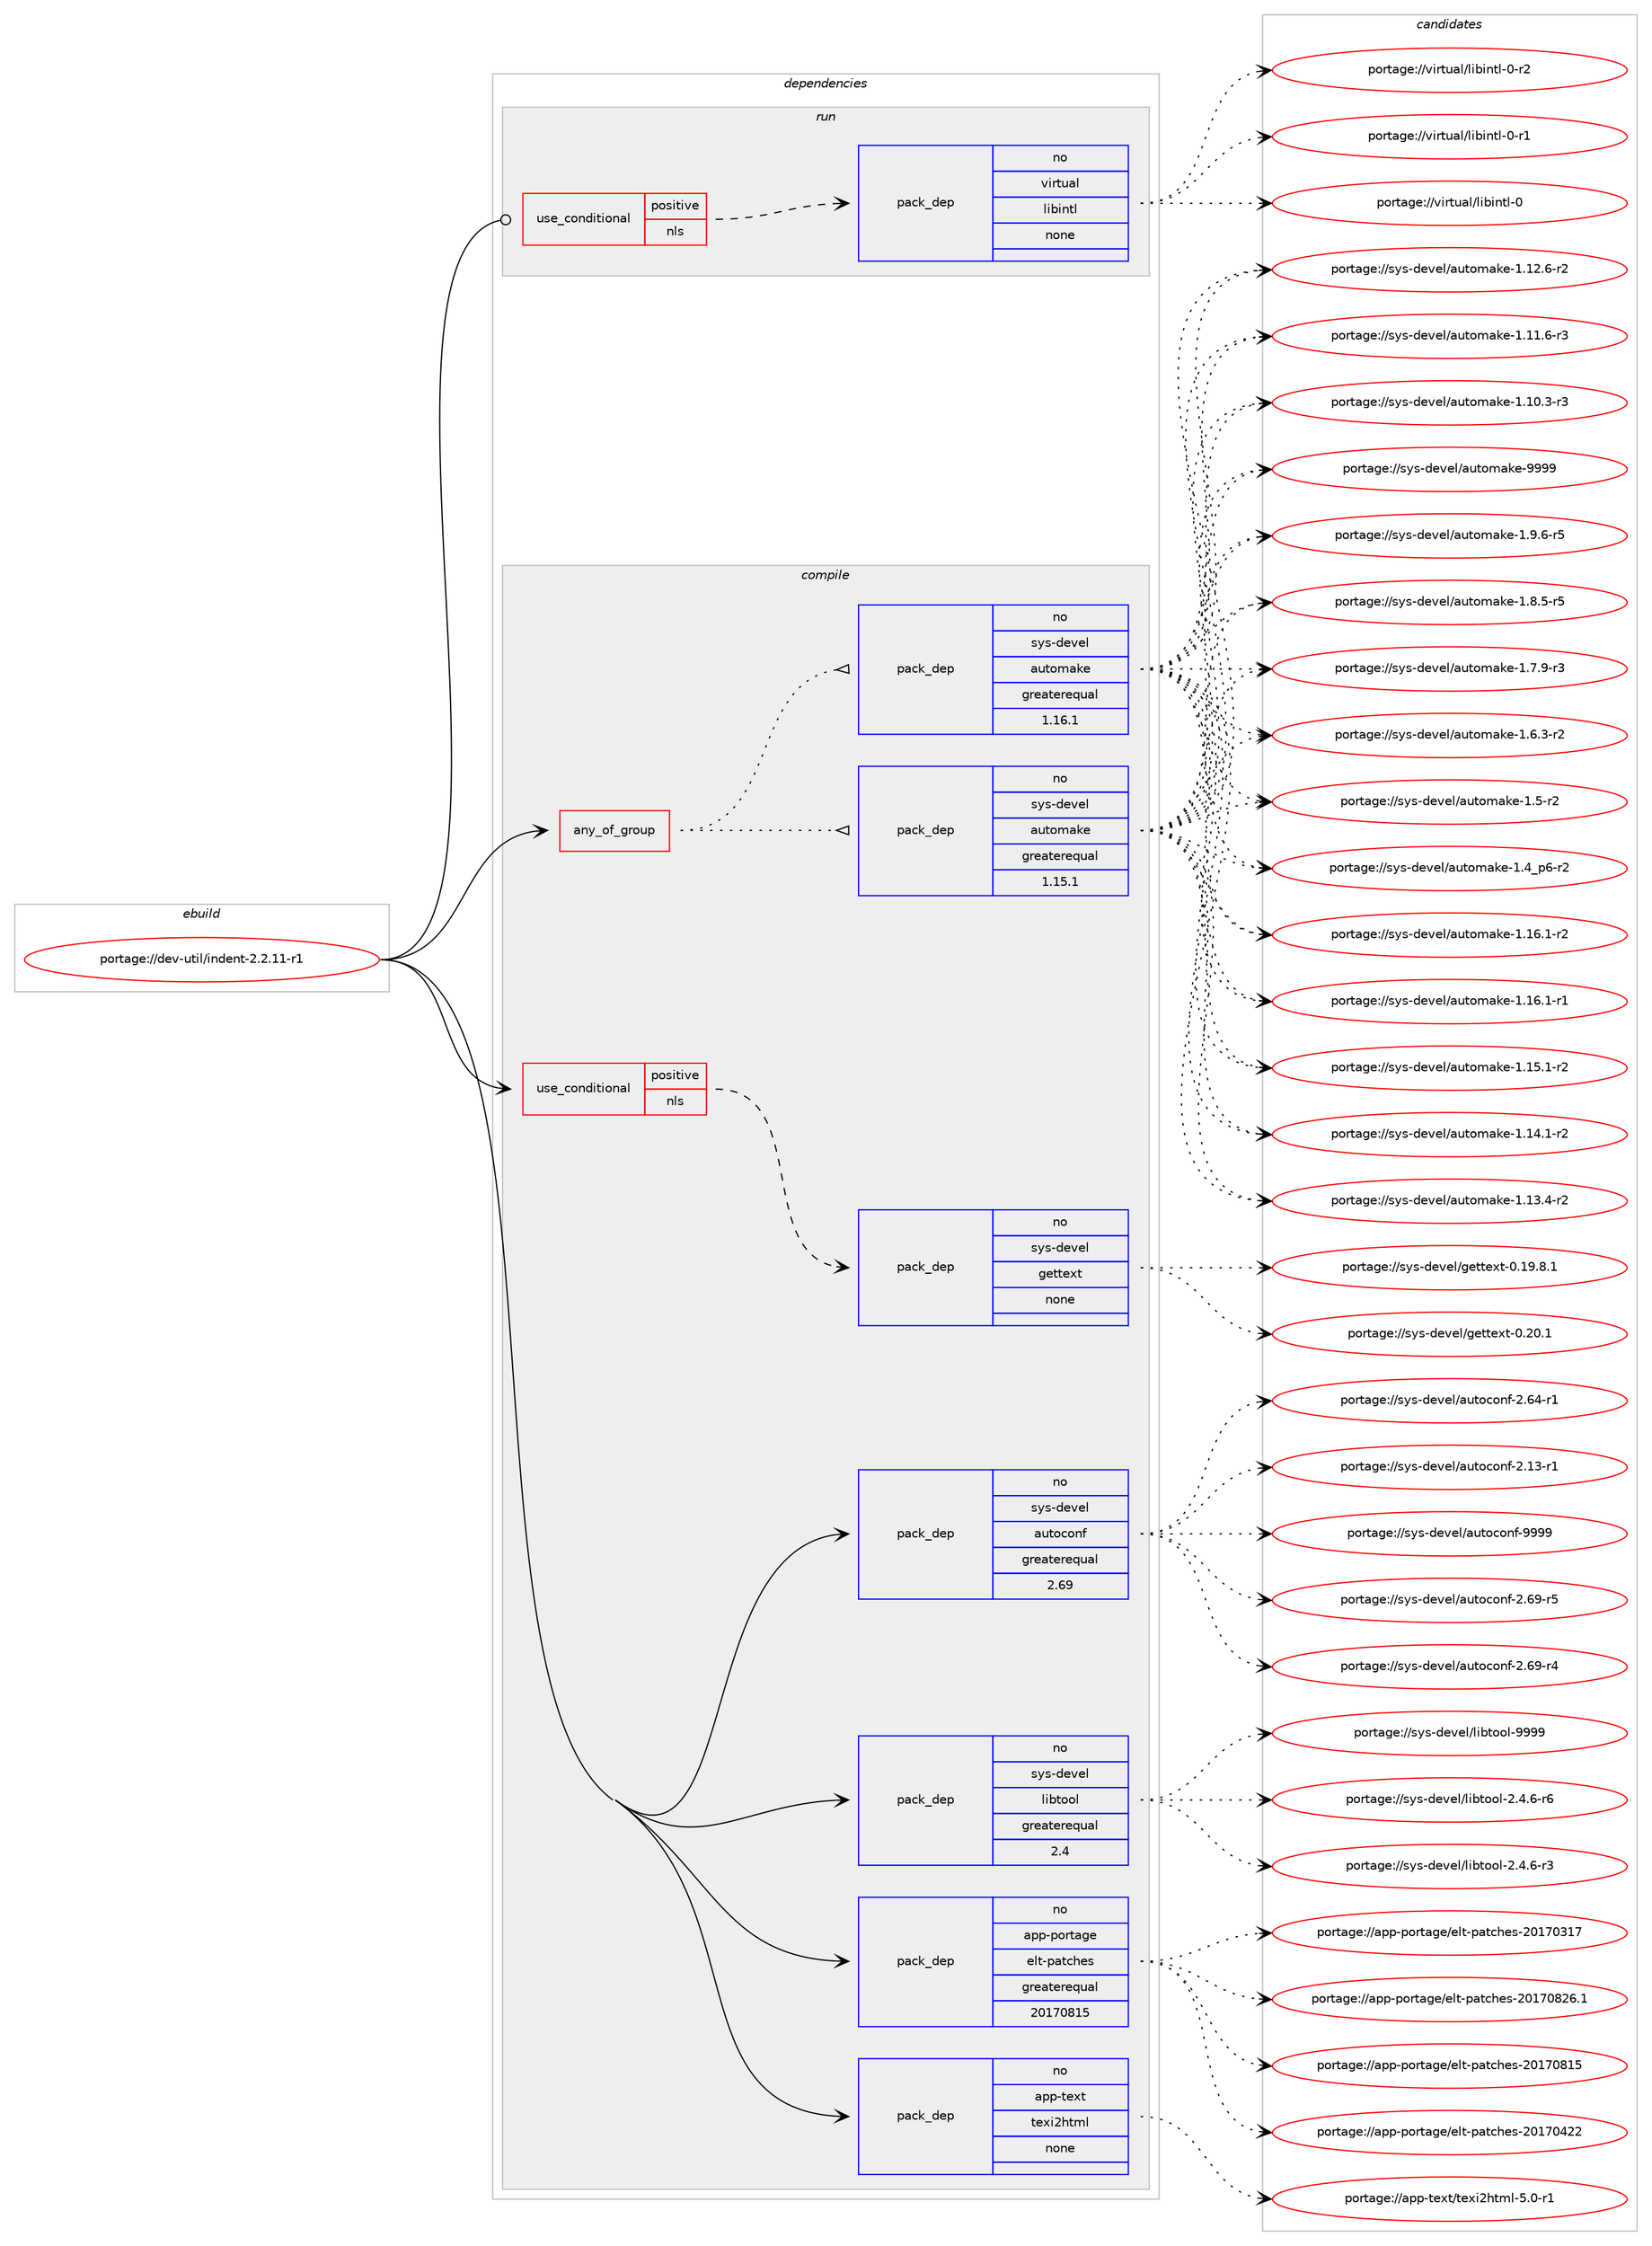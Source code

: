digraph prolog {

# *************
# Graph options
# *************

newrank=true;
concentrate=true;
compound=true;
graph [rankdir=LR,fontname=Helvetica,fontsize=10,ranksep=1.5];#, ranksep=2.5, nodesep=0.2];
edge  [arrowhead=vee];
node  [fontname=Helvetica,fontsize=10];

# **********
# The ebuild
# **********

subgraph cluster_leftcol {
color=gray;
rank=same;
label=<<i>ebuild</i>>;
id [label="portage://dev-util/indent-2.2.11-r1", color=red, width=4, href="../dev-util/indent-2.2.11-r1.svg"];
}

# ****************
# The dependencies
# ****************

subgraph cluster_midcol {
color=gray;
label=<<i>dependencies</i>>;
subgraph cluster_compile {
fillcolor="#eeeeee";
style=filled;
label=<<i>compile</i>>;
subgraph any4419 {
dependency300686 [label=<<TABLE BORDER="0" CELLBORDER="1" CELLSPACING="0" CELLPADDING="4"><TR><TD CELLPADDING="10">any_of_group</TD></TR></TABLE>>, shape=none, color=red];subgraph pack233771 {
dependency300687 [label=<<TABLE BORDER="0" CELLBORDER="1" CELLSPACING="0" CELLPADDING="4" WIDTH="220"><TR><TD ROWSPAN="6" CELLPADDING="30">pack_dep</TD></TR><TR><TD WIDTH="110">no</TD></TR><TR><TD>sys-devel</TD></TR><TR><TD>automake</TD></TR><TR><TD>greaterequal</TD></TR><TR><TD>1.16.1</TD></TR></TABLE>>, shape=none, color=blue];
}
dependency300686:e -> dependency300687:w [weight=20,style="dotted",arrowhead="oinv"];
subgraph pack233772 {
dependency300688 [label=<<TABLE BORDER="0" CELLBORDER="1" CELLSPACING="0" CELLPADDING="4" WIDTH="220"><TR><TD ROWSPAN="6" CELLPADDING="30">pack_dep</TD></TR><TR><TD WIDTH="110">no</TD></TR><TR><TD>sys-devel</TD></TR><TR><TD>automake</TD></TR><TR><TD>greaterequal</TD></TR><TR><TD>1.15.1</TD></TR></TABLE>>, shape=none, color=blue];
}
dependency300686:e -> dependency300688:w [weight=20,style="dotted",arrowhead="oinv"];
}
id:e -> dependency300686:w [weight=20,style="solid",arrowhead="vee"];
subgraph cond62293 {
dependency300689 [label=<<TABLE BORDER="0" CELLBORDER="1" CELLSPACING="0" CELLPADDING="4"><TR><TD ROWSPAN="3" CELLPADDING="10">use_conditional</TD></TR><TR><TD>positive</TD></TR><TR><TD>nls</TD></TR></TABLE>>, shape=none, color=red];
subgraph pack233773 {
dependency300690 [label=<<TABLE BORDER="0" CELLBORDER="1" CELLSPACING="0" CELLPADDING="4" WIDTH="220"><TR><TD ROWSPAN="6" CELLPADDING="30">pack_dep</TD></TR><TR><TD WIDTH="110">no</TD></TR><TR><TD>sys-devel</TD></TR><TR><TD>gettext</TD></TR><TR><TD>none</TD></TR><TR><TD></TD></TR></TABLE>>, shape=none, color=blue];
}
dependency300689:e -> dependency300690:w [weight=20,style="dashed",arrowhead="vee"];
}
id:e -> dependency300689:w [weight=20,style="solid",arrowhead="vee"];
subgraph pack233774 {
dependency300691 [label=<<TABLE BORDER="0" CELLBORDER="1" CELLSPACING="0" CELLPADDING="4" WIDTH="220"><TR><TD ROWSPAN="6" CELLPADDING="30">pack_dep</TD></TR><TR><TD WIDTH="110">no</TD></TR><TR><TD>app-portage</TD></TR><TR><TD>elt-patches</TD></TR><TR><TD>greaterequal</TD></TR><TR><TD>20170815</TD></TR></TABLE>>, shape=none, color=blue];
}
id:e -> dependency300691:w [weight=20,style="solid",arrowhead="vee"];
subgraph pack233775 {
dependency300692 [label=<<TABLE BORDER="0" CELLBORDER="1" CELLSPACING="0" CELLPADDING="4" WIDTH="220"><TR><TD ROWSPAN="6" CELLPADDING="30">pack_dep</TD></TR><TR><TD WIDTH="110">no</TD></TR><TR><TD>app-text</TD></TR><TR><TD>texi2html</TD></TR><TR><TD>none</TD></TR><TR><TD></TD></TR></TABLE>>, shape=none, color=blue];
}
id:e -> dependency300692:w [weight=20,style="solid",arrowhead="vee"];
subgraph pack233776 {
dependency300693 [label=<<TABLE BORDER="0" CELLBORDER="1" CELLSPACING="0" CELLPADDING="4" WIDTH="220"><TR><TD ROWSPAN="6" CELLPADDING="30">pack_dep</TD></TR><TR><TD WIDTH="110">no</TD></TR><TR><TD>sys-devel</TD></TR><TR><TD>autoconf</TD></TR><TR><TD>greaterequal</TD></TR><TR><TD>2.69</TD></TR></TABLE>>, shape=none, color=blue];
}
id:e -> dependency300693:w [weight=20,style="solid",arrowhead="vee"];
subgraph pack233777 {
dependency300694 [label=<<TABLE BORDER="0" CELLBORDER="1" CELLSPACING="0" CELLPADDING="4" WIDTH="220"><TR><TD ROWSPAN="6" CELLPADDING="30">pack_dep</TD></TR><TR><TD WIDTH="110">no</TD></TR><TR><TD>sys-devel</TD></TR><TR><TD>libtool</TD></TR><TR><TD>greaterequal</TD></TR><TR><TD>2.4</TD></TR></TABLE>>, shape=none, color=blue];
}
id:e -> dependency300694:w [weight=20,style="solid",arrowhead="vee"];
}
subgraph cluster_compileandrun {
fillcolor="#eeeeee";
style=filled;
label=<<i>compile and run</i>>;
}
subgraph cluster_run {
fillcolor="#eeeeee";
style=filled;
label=<<i>run</i>>;
subgraph cond62294 {
dependency300695 [label=<<TABLE BORDER="0" CELLBORDER="1" CELLSPACING="0" CELLPADDING="4"><TR><TD ROWSPAN="3" CELLPADDING="10">use_conditional</TD></TR><TR><TD>positive</TD></TR><TR><TD>nls</TD></TR></TABLE>>, shape=none, color=red];
subgraph pack233778 {
dependency300696 [label=<<TABLE BORDER="0" CELLBORDER="1" CELLSPACING="0" CELLPADDING="4" WIDTH="220"><TR><TD ROWSPAN="6" CELLPADDING="30">pack_dep</TD></TR><TR><TD WIDTH="110">no</TD></TR><TR><TD>virtual</TD></TR><TR><TD>libintl</TD></TR><TR><TD>none</TD></TR><TR><TD></TD></TR></TABLE>>, shape=none, color=blue];
}
dependency300695:e -> dependency300696:w [weight=20,style="dashed",arrowhead="vee"];
}
id:e -> dependency300695:w [weight=20,style="solid",arrowhead="odot"];
}
}

# **************
# The candidates
# **************

subgraph cluster_choices {
rank=same;
color=gray;
label=<<i>candidates</i>>;

subgraph choice233771 {
color=black;
nodesep=1;
choice115121115451001011181011084797117116111109971071014557575757 [label="portage://sys-devel/automake-9999", color=red, width=4,href="../sys-devel/automake-9999.svg"];
choice115121115451001011181011084797117116111109971071014549465746544511453 [label="portage://sys-devel/automake-1.9.6-r5", color=red, width=4,href="../sys-devel/automake-1.9.6-r5.svg"];
choice115121115451001011181011084797117116111109971071014549465646534511453 [label="portage://sys-devel/automake-1.8.5-r5", color=red, width=4,href="../sys-devel/automake-1.8.5-r5.svg"];
choice115121115451001011181011084797117116111109971071014549465546574511451 [label="portage://sys-devel/automake-1.7.9-r3", color=red, width=4,href="../sys-devel/automake-1.7.9-r3.svg"];
choice115121115451001011181011084797117116111109971071014549465446514511450 [label="portage://sys-devel/automake-1.6.3-r2", color=red, width=4,href="../sys-devel/automake-1.6.3-r2.svg"];
choice11512111545100101118101108479711711611110997107101454946534511450 [label="portage://sys-devel/automake-1.5-r2", color=red, width=4,href="../sys-devel/automake-1.5-r2.svg"];
choice115121115451001011181011084797117116111109971071014549465295112544511450 [label="portage://sys-devel/automake-1.4_p6-r2", color=red, width=4,href="../sys-devel/automake-1.4_p6-r2.svg"];
choice11512111545100101118101108479711711611110997107101454946495446494511450 [label="portage://sys-devel/automake-1.16.1-r2", color=red, width=4,href="../sys-devel/automake-1.16.1-r2.svg"];
choice11512111545100101118101108479711711611110997107101454946495446494511449 [label="portage://sys-devel/automake-1.16.1-r1", color=red, width=4,href="../sys-devel/automake-1.16.1-r1.svg"];
choice11512111545100101118101108479711711611110997107101454946495346494511450 [label="portage://sys-devel/automake-1.15.1-r2", color=red, width=4,href="../sys-devel/automake-1.15.1-r2.svg"];
choice11512111545100101118101108479711711611110997107101454946495246494511450 [label="portage://sys-devel/automake-1.14.1-r2", color=red, width=4,href="../sys-devel/automake-1.14.1-r2.svg"];
choice11512111545100101118101108479711711611110997107101454946495146524511450 [label="portage://sys-devel/automake-1.13.4-r2", color=red, width=4,href="../sys-devel/automake-1.13.4-r2.svg"];
choice11512111545100101118101108479711711611110997107101454946495046544511450 [label="portage://sys-devel/automake-1.12.6-r2", color=red, width=4,href="../sys-devel/automake-1.12.6-r2.svg"];
choice11512111545100101118101108479711711611110997107101454946494946544511451 [label="portage://sys-devel/automake-1.11.6-r3", color=red, width=4,href="../sys-devel/automake-1.11.6-r3.svg"];
choice11512111545100101118101108479711711611110997107101454946494846514511451 [label="portage://sys-devel/automake-1.10.3-r3", color=red, width=4,href="../sys-devel/automake-1.10.3-r3.svg"];
dependency300687:e -> choice115121115451001011181011084797117116111109971071014557575757:w [style=dotted,weight="100"];
dependency300687:e -> choice115121115451001011181011084797117116111109971071014549465746544511453:w [style=dotted,weight="100"];
dependency300687:e -> choice115121115451001011181011084797117116111109971071014549465646534511453:w [style=dotted,weight="100"];
dependency300687:e -> choice115121115451001011181011084797117116111109971071014549465546574511451:w [style=dotted,weight="100"];
dependency300687:e -> choice115121115451001011181011084797117116111109971071014549465446514511450:w [style=dotted,weight="100"];
dependency300687:e -> choice11512111545100101118101108479711711611110997107101454946534511450:w [style=dotted,weight="100"];
dependency300687:e -> choice115121115451001011181011084797117116111109971071014549465295112544511450:w [style=dotted,weight="100"];
dependency300687:e -> choice11512111545100101118101108479711711611110997107101454946495446494511450:w [style=dotted,weight="100"];
dependency300687:e -> choice11512111545100101118101108479711711611110997107101454946495446494511449:w [style=dotted,weight="100"];
dependency300687:e -> choice11512111545100101118101108479711711611110997107101454946495346494511450:w [style=dotted,weight="100"];
dependency300687:e -> choice11512111545100101118101108479711711611110997107101454946495246494511450:w [style=dotted,weight="100"];
dependency300687:e -> choice11512111545100101118101108479711711611110997107101454946495146524511450:w [style=dotted,weight="100"];
dependency300687:e -> choice11512111545100101118101108479711711611110997107101454946495046544511450:w [style=dotted,weight="100"];
dependency300687:e -> choice11512111545100101118101108479711711611110997107101454946494946544511451:w [style=dotted,weight="100"];
dependency300687:e -> choice11512111545100101118101108479711711611110997107101454946494846514511451:w [style=dotted,weight="100"];
}
subgraph choice233772 {
color=black;
nodesep=1;
choice115121115451001011181011084797117116111109971071014557575757 [label="portage://sys-devel/automake-9999", color=red, width=4,href="../sys-devel/automake-9999.svg"];
choice115121115451001011181011084797117116111109971071014549465746544511453 [label="portage://sys-devel/automake-1.9.6-r5", color=red, width=4,href="../sys-devel/automake-1.9.6-r5.svg"];
choice115121115451001011181011084797117116111109971071014549465646534511453 [label="portage://sys-devel/automake-1.8.5-r5", color=red, width=4,href="../sys-devel/automake-1.8.5-r5.svg"];
choice115121115451001011181011084797117116111109971071014549465546574511451 [label="portage://sys-devel/automake-1.7.9-r3", color=red, width=4,href="../sys-devel/automake-1.7.9-r3.svg"];
choice115121115451001011181011084797117116111109971071014549465446514511450 [label="portage://sys-devel/automake-1.6.3-r2", color=red, width=4,href="../sys-devel/automake-1.6.3-r2.svg"];
choice11512111545100101118101108479711711611110997107101454946534511450 [label="portage://sys-devel/automake-1.5-r2", color=red, width=4,href="../sys-devel/automake-1.5-r2.svg"];
choice115121115451001011181011084797117116111109971071014549465295112544511450 [label="portage://sys-devel/automake-1.4_p6-r2", color=red, width=4,href="../sys-devel/automake-1.4_p6-r2.svg"];
choice11512111545100101118101108479711711611110997107101454946495446494511450 [label="portage://sys-devel/automake-1.16.1-r2", color=red, width=4,href="../sys-devel/automake-1.16.1-r2.svg"];
choice11512111545100101118101108479711711611110997107101454946495446494511449 [label="portage://sys-devel/automake-1.16.1-r1", color=red, width=4,href="../sys-devel/automake-1.16.1-r1.svg"];
choice11512111545100101118101108479711711611110997107101454946495346494511450 [label="portage://sys-devel/automake-1.15.1-r2", color=red, width=4,href="../sys-devel/automake-1.15.1-r2.svg"];
choice11512111545100101118101108479711711611110997107101454946495246494511450 [label="portage://sys-devel/automake-1.14.1-r2", color=red, width=4,href="../sys-devel/automake-1.14.1-r2.svg"];
choice11512111545100101118101108479711711611110997107101454946495146524511450 [label="portage://sys-devel/automake-1.13.4-r2", color=red, width=4,href="../sys-devel/automake-1.13.4-r2.svg"];
choice11512111545100101118101108479711711611110997107101454946495046544511450 [label="portage://sys-devel/automake-1.12.6-r2", color=red, width=4,href="../sys-devel/automake-1.12.6-r2.svg"];
choice11512111545100101118101108479711711611110997107101454946494946544511451 [label="portage://sys-devel/automake-1.11.6-r3", color=red, width=4,href="../sys-devel/automake-1.11.6-r3.svg"];
choice11512111545100101118101108479711711611110997107101454946494846514511451 [label="portage://sys-devel/automake-1.10.3-r3", color=red, width=4,href="../sys-devel/automake-1.10.3-r3.svg"];
dependency300688:e -> choice115121115451001011181011084797117116111109971071014557575757:w [style=dotted,weight="100"];
dependency300688:e -> choice115121115451001011181011084797117116111109971071014549465746544511453:w [style=dotted,weight="100"];
dependency300688:e -> choice115121115451001011181011084797117116111109971071014549465646534511453:w [style=dotted,weight="100"];
dependency300688:e -> choice115121115451001011181011084797117116111109971071014549465546574511451:w [style=dotted,weight="100"];
dependency300688:e -> choice115121115451001011181011084797117116111109971071014549465446514511450:w [style=dotted,weight="100"];
dependency300688:e -> choice11512111545100101118101108479711711611110997107101454946534511450:w [style=dotted,weight="100"];
dependency300688:e -> choice115121115451001011181011084797117116111109971071014549465295112544511450:w [style=dotted,weight="100"];
dependency300688:e -> choice11512111545100101118101108479711711611110997107101454946495446494511450:w [style=dotted,weight="100"];
dependency300688:e -> choice11512111545100101118101108479711711611110997107101454946495446494511449:w [style=dotted,weight="100"];
dependency300688:e -> choice11512111545100101118101108479711711611110997107101454946495346494511450:w [style=dotted,weight="100"];
dependency300688:e -> choice11512111545100101118101108479711711611110997107101454946495246494511450:w [style=dotted,weight="100"];
dependency300688:e -> choice11512111545100101118101108479711711611110997107101454946495146524511450:w [style=dotted,weight="100"];
dependency300688:e -> choice11512111545100101118101108479711711611110997107101454946495046544511450:w [style=dotted,weight="100"];
dependency300688:e -> choice11512111545100101118101108479711711611110997107101454946494946544511451:w [style=dotted,weight="100"];
dependency300688:e -> choice11512111545100101118101108479711711611110997107101454946494846514511451:w [style=dotted,weight="100"];
}
subgraph choice233773 {
color=black;
nodesep=1;
choice115121115451001011181011084710310111611610112011645484650484649 [label="portage://sys-devel/gettext-0.20.1", color=red, width=4,href="../sys-devel/gettext-0.20.1.svg"];
choice1151211154510010111810110847103101116116101120116454846495746564649 [label="portage://sys-devel/gettext-0.19.8.1", color=red, width=4,href="../sys-devel/gettext-0.19.8.1.svg"];
dependency300690:e -> choice115121115451001011181011084710310111611610112011645484650484649:w [style=dotted,weight="100"];
dependency300690:e -> choice1151211154510010111810110847103101116116101120116454846495746564649:w [style=dotted,weight="100"];
}
subgraph choice233774 {
color=black;
nodesep=1;
choice971121124511211111411697103101471011081164511297116991041011154550484955485650544649 [label="portage://app-portage/elt-patches-20170826.1", color=red, width=4,href="../app-portage/elt-patches-20170826.1.svg"];
choice97112112451121111141169710310147101108116451129711699104101115455048495548564953 [label="portage://app-portage/elt-patches-20170815", color=red, width=4,href="../app-portage/elt-patches-20170815.svg"];
choice97112112451121111141169710310147101108116451129711699104101115455048495548525050 [label="portage://app-portage/elt-patches-20170422", color=red, width=4,href="../app-portage/elt-patches-20170422.svg"];
choice97112112451121111141169710310147101108116451129711699104101115455048495548514955 [label="portage://app-portage/elt-patches-20170317", color=red, width=4,href="../app-portage/elt-patches-20170317.svg"];
dependency300691:e -> choice971121124511211111411697103101471011081164511297116991041011154550484955485650544649:w [style=dotted,weight="100"];
dependency300691:e -> choice97112112451121111141169710310147101108116451129711699104101115455048495548564953:w [style=dotted,weight="100"];
dependency300691:e -> choice97112112451121111141169710310147101108116451129711699104101115455048495548525050:w [style=dotted,weight="100"];
dependency300691:e -> choice97112112451121111141169710310147101108116451129711699104101115455048495548514955:w [style=dotted,weight="100"];
}
subgraph choice233775 {
color=black;
nodesep=1;
choice97112112451161011201164711610112010550104116109108455346484511449 [label="portage://app-text/texi2html-5.0-r1", color=red, width=4,href="../app-text/texi2html-5.0-r1.svg"];
dependency300692:e -> choice97112112451161011201164711610112010550104116109108455346484511449:w [style=dotted,weight="100"];
}
subgraph choice233776 {
color=black;
nodesep=1;
choice115121115451001011181011084797117116111991111101024557575757 [label="portage://sys-devel/autoconf-9999", color=red, width=4,href="../sys-devel/autoconf-9999.svg"];
choice1151211154510010111810110847971171161119911111010245504654574511453 [label="portage://sys-devel/autoconf-2.69-r5", color=red, width=4,href="../sys-devel/autoconf-2.69-r5.svg"];
choice1151211154510010111810110847971171161119911111010245504654574511452 [label="portage://sys-devel/autoconf-2.69-r4", color=red, width=4,href="../sys-devel/autoconf-2.69-r4.svg"];
choice1151211154510010111810110847971171161119911111010245504654524511449 [label="portage://sys-devel/autoconf-2.64-r1", color=red, width=4,href="../sys-devel/autoconf-2.64-r1.svg"];
choice1151211154510010111810110847971171161119911111010245504649514511449 [label="portage://sys-devel/autoconf-2.13-r1", color=red, width=4,href="../sys-devel/autoconf-2.13-r1.svg"];
dependency300693:e -> choice115121115451001011181011084797117116111991111101024557575757:w [style=dotted,weight="100"];
dependency300693:e -> choice1151211154510010111810110847971171161119911111010245504654574511453:w [style=dotted,weight="100"];
dependency300693:e -> choice1151211154510010111810110847971171161119911111010245504654574511452:w [style=dotted,weight="100"];
dependency300693:e -> choice1151211154510010111810110847971171161119911111010245504654524511449:w [style=dotted,weight="100"];
dependency300693:e -> choice1151211154510010111810110847971171161119911111010245504649514511449:w [style=dotted,weight="100"];
}
subgraph choice233777 {
color=black;
nodesep=1;
choice1151211154510010111810110847108105981161111111084557575757 [label="portage://sys-devel/libtool-9999", color=red, width=4,href="../sys-devel/libtool-9999.svg"];
choice1151211154510010111810110847108105981161111111084550465246544511454 [label="portage://sys-devel/libtool-2.4.6-r6", color=red, width=4,href="../sys-devel/libtool-2.4.6-r6.svg"];
choice1151211154510010111810110847108105981161111111084550465246544511451 [label="portage://sys-devel/libtool-2.4.6-r3", color=red, width=4,href="../sys-devel/libtool-2.4.6-r3.svg"];
dependency300694:e -> choice1151211154510010111810110847108105981161111111084557575757:w [style=dotted,weight="100"];
dependency300694:e -> choice1151211154510010111810110847108105981161111111084550465246544511454:w [style=dotted,weight="100"];
dependency300694:e -> choice1151211154510010111810110847108105981161111111084550465246544511451:w [style=dotted,weight="100"];
}
subgraph choice233778 {
color=black;
nodesep=1;
choice11810511411611797108471081059810511011610845484511450 [label="portage://virtual/libintl-0-r2", color=red, width=4,href="../virtual/libintl-0-r2.svg"];
choice11810511411611797108471081059810511011610845484511449 [label="portage://virtual/libintl-0-r1", color=red, width=4,href="../virtual/libintl-0-r1.svg"];
choice1181051141161179710847108105981051101161084548 [label="portage://virtual/libintl-0", color=red, width=4,href="../virtual/libintl-0.svg"];
dependency300696:e -> choice11810511411611797108471081059810511011610845484511450:w [style=dotted,weight="100"];
dependency300696:e -> choice11810511411611797108471081059810511011610845484511449:w [style=dotted,weight="100"];
dependency300696:e -> choice1181051141161179710847108105981051101161084548:w [style=dotted,weight="100"];
}
}

}
